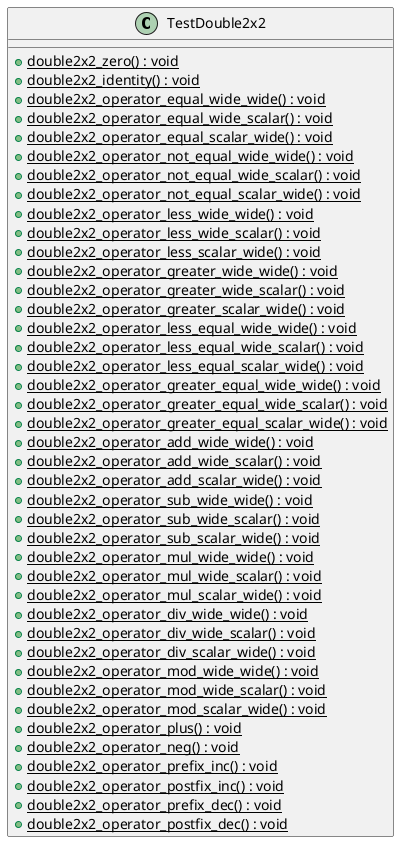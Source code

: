 @startuml
class TestDouble2x2 {
    + {static} double2x2_zero() : void
    + {static} double2x2_identity() : void
    + {static} double2x2_operator_equal_wide_wide() : void
    + {static} double2x2_operator_equal_wide_scalar() : void
    + {static} double2x2_operator_equal_scalar_wide() : void
    + {static} double2x2_operator_not_equal_wide_wide() : void
    + {static} double2x2_operator_not_equal_wide_scalar() : void
    + {static} double2x2_operator_not_equal_scalar_wide() : void
    + {static} double2x2_operator_less_wide_wide() : void
    + {static} double2x2_operator_less_wide_scalar() : void
    + {static} double2x2_operator_less_scalar_wide() : void
    + {static} double2x2_operator_greater_wide_wide() : void
    + {static} double2x2_operator_greater_wide_scalar() : void
    + {static} double2x2_operator_greater_scalar_wide() : void
    + {static} double2x2_operator_less_equal_wide_wide() : void
    + {static} double2x2_operator_less_equal_wide_scalar() : void
    + {static} double2x2_operator_less_equal_scalar_wide() : void
    + {static} double2x2_operator_greater_equal_wide_wide() : void
    + {static} double2x2_operator_greater_equal_wide_scalar() : void
    + {static} double2x2_operator_greater_equal_scalar_wide() : void
    + {static} double2x2_operator_add_wide_wide() : void
    + {static} double2x2_operator_add_wide_scalar() : void
    + {static} double2x2_operator_add_scalar_wide() : void
    + {static} double2x2_operator_sub_wide_wide() : void
    + {static} double2x2_operator_sub_wide_scalar() : void
    + {static} double2x2_operator_sub_scalar_wide() : void
    + {static} double2x2_operator_mul_wide_wide() : void
    + {static} double2x2_operator_mul_wide_scalar() : void
    + {static} double2x2_operator_mul_scalar_wide() : void
    + {static} double2x2_operator_div_wide_wide() : void
    + {static} double2x2_operator_div_wide_scalar() : void
    + {static} double2x2_operator_div_scalar_wide() : void
    + {static} double2x2_operator_mod_wide_wide() : void
    + {static} double2x2_operator_mod_wide_scalar() : void
    + {static} double2x2_operator_mod_scalar_wide() : void
    + {static} double2x2_operator_plus() : void
    + {static} double2x2_operator_neg() : void
    + {static} double2x2_operator_prefix_inc() : void
    + {static} double2x2_operator_postfix_inc() : void
    + {static} double2x2_operator_prefix_dec() : void
    + {static} double2x2_operator_postfix_dec() : void
}
@enduml
